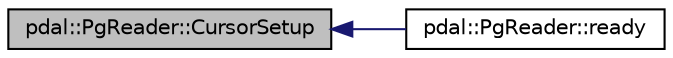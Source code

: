 digraph "pdal::PgReader::CursorSetup"
{
  edge [fontname="Helvetica",fontsize="10",labelfontname="Helvetica",labelfontsize="10"];
  node [fontname="Helvetica",fontsize="10",shape=record];
  rankdir="LR";
  Node1 [label="pdal::PgReader::CursorSetup",height=0.2,width=0.4,color="black", fillcolor="grey75", style="filled", fontcolor="black"];
  Node1 -> Node2 [dir="back",color="midnightblue",fontsize="10",style="solid",fontname="Helvetica"];
  Node2 [label="pdal::PgReader::ready",height=0.2,width=0.4,color="black", fillcolor="white", style="filled",URL="$classpdal_1_1PgReader.html#a424db4017acb3ad0b17ceba1003f196f"];
}

